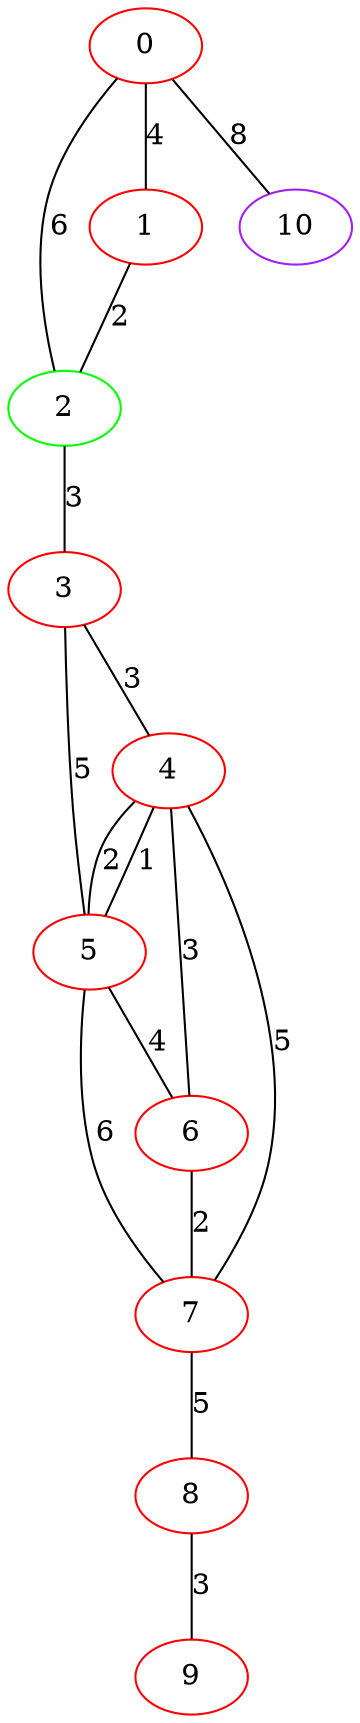 graph "" {
0 [color=red, weight=1];
1 [color=red, weight=1];
2 [color=green, weight=2];
3 [color=red, weight=1];
4 [color=red, weight=1];
5 [color=red, weight=1];
6 [color=red, weight=1];
7 [color=red, weight=1];
8 [color=red, weight=1];
9 [color=red, weight=1];
10 [color=purple, weight=4];
0 -- 1  [key=0, label=4];
0 -- 2  [key=0, label=6];
0 -- 10  [key=0, label=8];
1 -- 2  [key=0, label=2];
2 -- 3  [key=0, label=3];
3 -- 4  [key=0, label=3];
3 -- 5  [key=0, label=5];
4 -- 5  [key=0, label=2];
4 -- 5  [key=1, label=1];
4 -- 6  [key=0, label=3];
4 -- 7  [key=0, label=5];
5 -- 6  [key=0, label=4];
5 -- 7  [key=0, label=6];
6 -- 7  [key=0, label=2];
7 -- 8  [key=0, label=5];
8 -- 9  [key=0, label=3];
}
